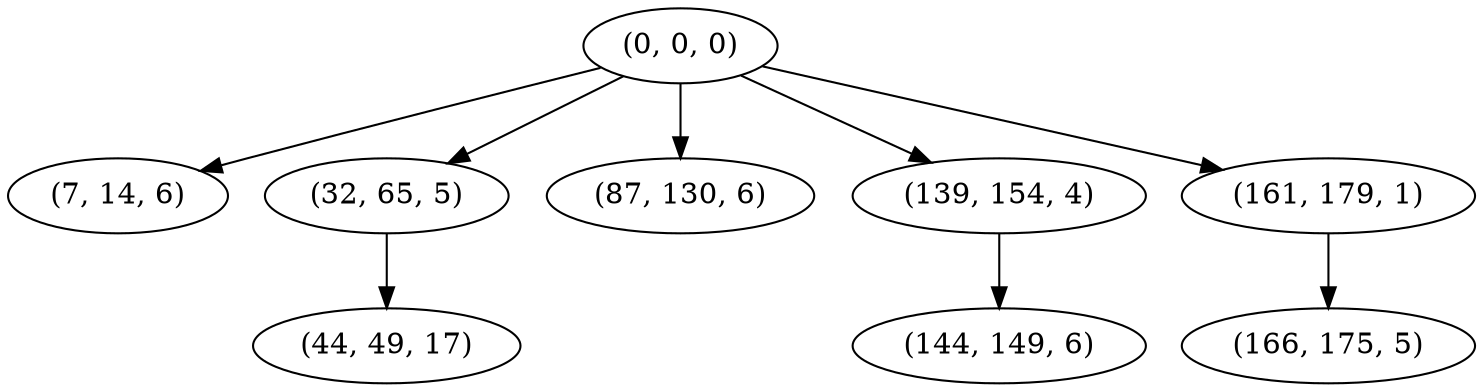 digraph tree {
    "(0, 0, 0)";
    "(7, 14, 6)";
    "(32, 65, 5)";
    "(44, 49, 17)";
    "(87, 130, 6)";
    "(139, 154, 4)";
    "(144, 149, 6)";
    "(161, 179, 1)";
    "(166, 175, 5)";
    "(0, 0, 0)" -> "(7, 14, 6)";
    "(0, 0, 0)" -> "(32, 65, 5)";
    "(0, 0, 0)" -> "(87, 130, 6)";
    "(0, 0, 0)" -> "(139, 154, 4)";
    "(0, 0, 0)" -> "(161, 179, 1)";
    "(32, 65, 5)" -> "(44, 49, 17)";
    "(139, 154, 4)" -> "(144, 149, 6)";
    "(161, 179, 1)" -> "(166, 175, 5)";
}
